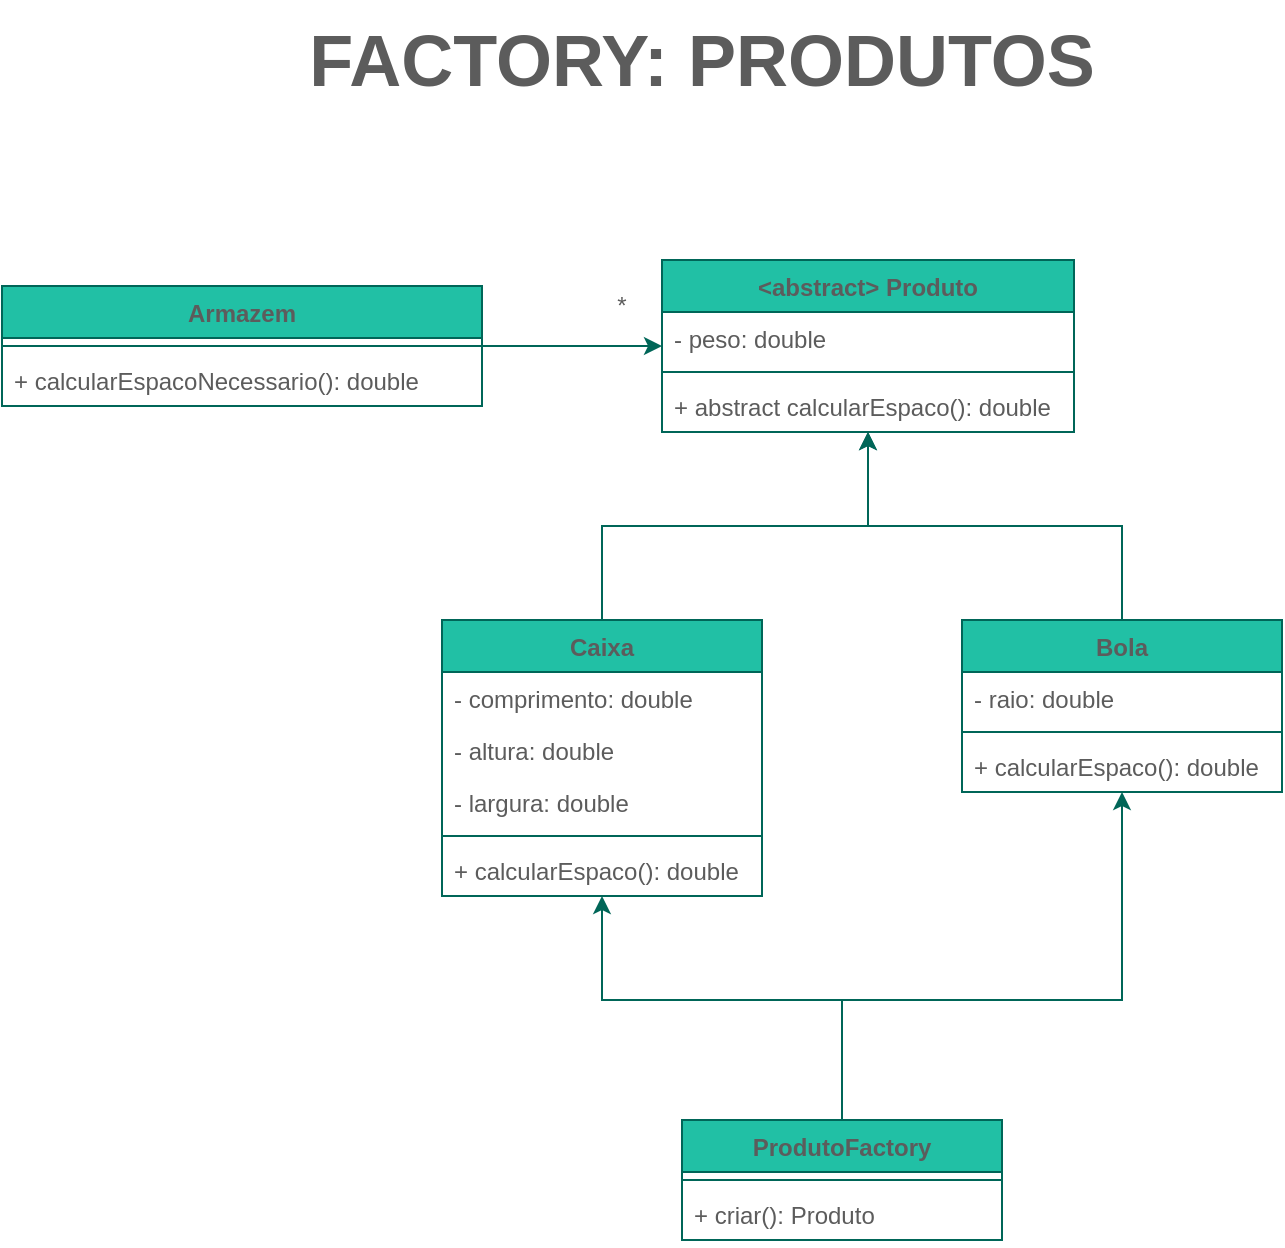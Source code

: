 <mxfile version="15.2.9" type="device"><diagram id="5Lody7B5hf1Oh_QpSsqG" name="Page-1"><mxGraphModel dx="1038" dy="588" grid="1" gridSize="10" guides="1" tooltips="1" connect="1" arrows="1" fold="1" page="1" pageScale="1" pageWidth="827" pageHeight="1169" math="0" shadow="0"><root><mxCell id="0"/><mxCell id="1" parent="0"/><mxCell id="VQdnn-pykoQdRy5IqOMO-27" style="edgeStyle=orthogonalEdgeStyle;rounded=0;orthogonalLoop=1;jettySize=auto;html=1;strokeColor=#006658;fontColor=#5C5C5C;" edge="1" parent="1" source="VQdnn-pykoQdRy5IqOMO-1" target="VQdnn-pykoQdRy5IqOMO-9"><mxGeometry relative="1" as="geometry"/></mxCell><mxCell id="VQdnn-pykoQdRy5IqOMO-1" value="Armazem" style="swimlane;fontStyle=1;align=center;verticalAlign=top;childLayout=stackLayout;horizontal=1;startSize=26;horizontalStack=0;resizeParent=1;resizeParentMax=0;resizeLast=0;collapsible=1;marginBottom=0;fillColor=#21C0A5;strokeColor=#006658;fontColor=#5C5C5C;" vertex="1" parent="1"><mxGeometry x="60" y="183" width="240" height="60" as="geometry"/></mxCell><mxCell id="VQdnn-pykoQdRy5IqOMO-3" value="" style="line;strokeWidth=1;fillColor=none;align=left;verticalAlign=middle;spacingTop=-1;spacingLeft=3;spacingRight=3;rotatable=0;labelPosition=right;points=[];portConstraint=eastwest;strokeColor=#006658;fontColor=#5C5C5C;" vertex="1" parent="VQdnn-pykoQdRy5IqOMO-1"><mxGeometry y="26" width="240" height="8" as="geometry"/></mxCell><mxCell id="VQdnn-pykoQdRy5IqOMO-4" value="+ calcularEspacoNecessario(): double" style="text;strokeColor=none;fillColor=none;align=left;verticalAlign=top;spacingLeft=4;spacingRight=4;overflow=hidden;rotatable=0;points=[[0,0.5],[1,0.5]];portConstraint=eastwest;fontColor=#5C5C5C;" vertex="1" parent="VQdnn-pykoQdRy5IqOMO-1"><mxGeometry y="34" width="240" height="26" as="geometry"/></mxCell><mxCell id="VQdnn-pykoQdRy5IqOMO-9" value="&lt;abstract&gt; Produto" style="swimlane;fontStyle=1;align=center;verticalAlign=top;childLayout=stackLayout;horizontal=1;startSize=26;horizontalStack=0;resizeParent=1;resizeParentMax=0;resizeLast=0;collapsible=1;marginBottom=0;fillColor=#21C0A5;strokeColor=#006658;fontColor=#5C5C5C;" vertex="1" parent="1"><mxGeometry x="390" y="170" width="206" height="86" as="geometry"/></mxCell><mxCell id="VQdnn-pykoQdRy5IqOMO-10" value="- peso: double" style="text;strokeColor=none;fillColor=none;align=left;verticalAlign=top;spacingLeft=4;spacingRight=4;overflow=hidden;rotatable=0;points=[[0,0.5],[1,0.5]];portConstraint=eastwest;fontColor=#5C5C5C;" vertex="1" parent="VQdnn-pykoQdRy5IqOMO-9"><mxGeometry y="26" width="206" height="26" as="geometry"/></mxCell><mxCell id="VQdnn-pykoQdRy5IqOMO-11" value="" style="line;strokeWidth=1;fillColor=none;align=left;verticalAlign=middle;spacingTop=-1;spacingLeft=3;spacingRight=3;rotatable=0;labelPosition=right;points=[];portConstraint=eastwest;strokeColor=#006658;fontColor=#5C5C5C;" vertex="1" parent="VQdnn-pykoQdRy5IqOMO-9"><mxGeometry y="52" width="206" height="8" as="geometry"/></mxCell><mxCell id="VQdnn-pykoQdRy5IqOMO-12" value="+ abstract calcularEspaco(): double" style="text;strokeColor=none;fillColor=none;align=left;verticalAlign=top;spacingLeft=4;spacingRight=4;overflow=hidden;rotatable=0;points=[[0,0.5],[1,0.5]];portConstraint=eastwest;fontColor=#5C5C5C;" vertex="1" parent="VQdnn-pykoQdRy5IqOMO-9"><mxGeometry y="60" width="206" height="26" as="geometry"/></mxCell><mxCell id="VQdnn-pykoQdRy5IqOMO-28" style="edgeStyle=orthogonalEdgeStyle;rounded=0;orthogonalLoop=1;jettySize=auto;html=1;strokeColor=#006658;fontColor=#5C5C5C;" edge="1" parent="1" source="VQdnn-pykoQdRy5IqOMO-13" target="VQdnn-pykoQdRy5IqOMO-9"><mxGeometry relative="1" as="geometry"/></mxCell><mxCell id="VQdnn-pykoQdRy5IqOMO-13" value="Caixa" style="swimlane;fontStyle=1;align=center;verticalAlign=top;childLayout=stackLayout;horizontal=1;startSize=26;horizontalStack=0;resizeParent=1;resizeParentMax=0;resizeLast=0;collapsible=1;marginBottom=0;fillColor=#21C0A5;strokeColor=#006658;fontColor=#5C5C5C;" vertex="1" parent="1"><mxGeometry x="280" y="350" width="160" height="138" as="geometry"/></mxCell><mxCell id="VQdnn-pykoQdRy5IqOMO-14" value="- comprimento: double" style="text;strokeColor=none;fillColor=none;align=left;verticalAlign=top;spacingLeft=4;spacingRight=4;overflow=hidden;rotatable=0;points=[[0,0.5],[1,0.5]];portConstraint=eastwest;fontColor=#5C5C5C;" vertex="1" parent="VQdnn-pykoQdRy5IqOMO-13"><mxGeometry y="26" width="160" height="26" as="geometry"/></mxCell><mxCell id="VQdnn-pykoQdRy5IqOMO-17" value="- altura: double" style="text;strokeColor=none;fillColor=none;align=left;verticalAlign=top;spacingLeft=4;spacingRight=4;overflow=hidden;rotatable=0;points=[[0,0.5],[1,0.5]];portConstraint=eastwest;fontColor=#5C5C5C;" vertex="1" parent="VQdnn-pykoQdRy5IqOMO-13"><mxGeometry y="52" width="160" height="26" as="geometry"/></mxCell><mxCell id="VQdnn-pykoQdRy5IqOMO-18" value="- largura: double" style="text;strokeColor=none;fillColor=none;align=left;verticalAlign=top;spacingLeft=4;spacingRight=4;overflow=hidden;rotatable=0;points=[[0,0.5],[1,0.5]];portConstraint=eastwest;fontColor=#5C5C5C;" vertex="1" parent="VQdnn-pykoQdRy5IqOMO-13"><mxGeometry y="78" width="160" height="26" as="geometry"/></mxCell><mxCell id="VQdnn-pykoQdRy5IqOMO-15" value="" style="line;strokeWidth=1;fillColor=none;align=left;verticalAlign=middle;spacingTop=-1;spacingLeft=3;spacingRight=3;rotatable=0;labelPosition=right;points=[];portConstraint=eastwest;strokeColor=#006658;fontColor=#5C5C5C;" vertex="1" parent="VQdnn-pykoQdRy5IqOMO-13"><mxGeometry y="104" width="160" height="8" as="geometry"/></mxCell><mxCell id="VQdnn-pykoQdRy5IqOMO-16" value="+ calcularEspaco(): double" style="text;strokeColor=none;fillColor=none;align=left;verticalAlign=top;spacingLeft=4;spacingRight=4;overflow=hidden;rotatable=0;points=[[0,0.5],[1,0.5]];portConstraint=eastwest;fontColor=#5C5C5C;" vertex="1" parent="VQdnn-pykoQdRy5IqOMO-13"><mxGeometry y="112" width="160" height="26" as="geometry"/></mxCell><mxCell id="VQdnn-pykoQdRy5IqOMO-29" style="edgeStyle=orthogonalEdgeStyle;rounded=0;orthogonalLoop=1;jettySize=auto;html=1;strokeColor=#006658;fontColor=#5C5C5C;" edge="1" parent="1" source="VQdnn-pykoQdRy5IqOMO-19" target="VQdnn-pykoQdRy5IqOMO-9"><mxGeometry relative="1" as="geometry"/></mxCell><mxCell id="VQdnn-pykoQdRy5IqOMO-19" value="Bola" style="swimlane;fontStyle=1;align=center;verticalAlign=top;childLayout=stackLayout;horizontal=1;startSize=26;horizontalStack=0;resizeParent=1;resizeParentMax=0;resizeLast=0;collapsible=1;marginBottom=0;fillColor=#21C0A5;strokeColor=#006658;fontColor=#5C5C5C;" vertex="1" parent="1"><mxGeometry x="540" y="350" width="160" height="86" as="geometry"/></mxCell><mxCell id="VQdnn-pykoQdRy5IqOMO-20" value="- raio: double" style="text;strokeColor=none;fillColor=none;align=left;verticalAlign=top;spacingLeft=4;spacingRight=4;overflow=hidden;rotatable=0;points=[[0,0.5],[1,0.5]];portConstraint=eastwest;fontColor=#5C5C5C;" vertex="1" parent="VQdnn-pykoQdRy5IqOMO-19"><mxGeometry y="26" width="160" height="26" as="geometry"/></mxCell><mxCell id="VQdnn-pykoQdRy5IqOMO-21" value="" style="line;strokeWidth=1;fillColor=none;align=left;verticalAlign=middle;spacingTop=-1;spacingLeft=3;spacingRight=3;rotatable=0;labelPosition=right;points=[];portConstraint=eastwest;strokeColor=#006658;fontColor=#5C5C5C;" vertex="1" parent="VQdnn-pykoQdRy5IqOMO-19"><mxGeometry y="52" width="160" height="8" as="geometry"/></mxCell><mxCell id="VQdnn-pykoQdRy5IqOMO-22" value="+ calcularEspaco(): double" style="text;strokeColor=none;fillColor=none;align=left;verticalAlign=top;spacingLeft=4;spacingRight=4;overflow=hidden;rotatable=0;points=[[0,0.5],[1,0.5]];portConstraint=eastwest;fontColor=#5C5C5C;" vertex="1" parent="VQdnn-pykoQdRy5IqOMO-19"><mxGeometry y="60" width="160" height="26" as="geometry"/></mxCell><mxCell id="VQdnn-pykoQdRy5IqOMO-31" style="edgeStyle=orthogonalEdgeStyle;rounded=0;orthogonalLoop=1;jettySize=auto;html=1;strokeColor=#006658;fontColor=#5C5C5C;" edge="1" parent="1" source="VQdnn-pykoQdRy5IqOMO-23" target="VQdnn-pykoQdRy5IqOMO-13"><mxGeometry relative="1" as="geometry"><Array as="points"><mxPoint x="480" y="540"/><mxPoint x="360" y="540"/></Array></mxGeometry></mxCell><mxCell id="VQdnn-pykoQdRy5IqOMO-32" style="edgeStyle=orthogonalEdgeStyle;rounded=0;orthogonalLoop=1;jettySize=auto;html=1;strokeColor=#006658;fontColor=#5C5C5C;" edge="1" parent="1" source="VQdnn-pykoQdRy5IqOMO-23" target="VQdnn-pykoQdRy5IqOMO-19"><mxGeometry relative="1" as="geometry"><Array as="points"><mxPoint x="480" y="540"/><mxPoint x="620" y="540"/></Array></mxGeometry></mxCell><mxCell id="VQdnn-pykoQdRy5IqOMO-23" value="ProdutoFactory" style="swimlane;fontStyle=1;align=center;verticalAlign=top;childLayout=stackLayout;horizontal=1;startSize=26;horizontalStack=0;resizeParent=1;resizeParentMax=0;resizeLast=0;collapsible=1;marginBottom=0;fillColor=#21C0A5;strokeColor=#006658;fontColor=#5C5C5C;" vertex="1" parent="1"><mxGeometry x="400" y="600" width="160" height="60" as="geometry"/></mxCell><mxCell id="VQdnn-pykoQdRy5IqOMO-25" value="" style="line;strokeWidth=1;fillColor=none;align=left;verticalAlign=middle;spacingTop=-1;spacingLeft=3;spacingRight=3;rotatable=0;labelPosition=right;points=[];portConstraint=eastwest;strokeColor=#006658;fontColor=#5C5C5C;" vertex="1" parent="VQdnn-pykoQdRy5IqOMO-23"><mxGeometry y="26" width="160" height="8" as="geometry"/></mxCell><mxCell id="VQdnn-pykoQdRy5IqOMO-26" value="+ criar(): Produto" style="text;strokeColor=none;fillColor=none;align=left;verticalAlign=top;spacingLeft=4;spacingRight=4;overflow=hidden;rotatable=0;points=[[0,0.5],[1,0.5]];portConstraint=eastwest;fontColor=#5C5C5C;" vertex="1" parent="VQdnn-pykoQdRy5IqOMO-23"><mxGeometry y="34" width="160" height="26" as="geometry"/></mxCell><mxCell id="VQdnn-pykoQdRy5IqOMO-30" value="*" style="text;html=1;strokeColor=none;fillColor=none;align=center;verticalAlign=middle;whiteSpace=wrap;rounded=0;fontColor=#5C5C5C;" vertex="1" parent="1"><mxGeometry x="350" y="183" width="40" height="20" as="geometry"/></mxCell><mxCell id="VQdnn-pykoQdRy5IqOMO-34" value="FACTORY: PRODUTOS" style="text;html=1;strokeColor=none;fillColor=none;align=center;verticalAlign=middle;whiteSpace=wrap;rounded=0;fontSize=36;fontStyle=1;fontColor=#5C5C5C;" vertex="1" parent="1"><mxGeometry x="170" y="40" width="480" height="60" as="geometry"/></mxCell></root></mxGraphModel></diagram></mxfile>